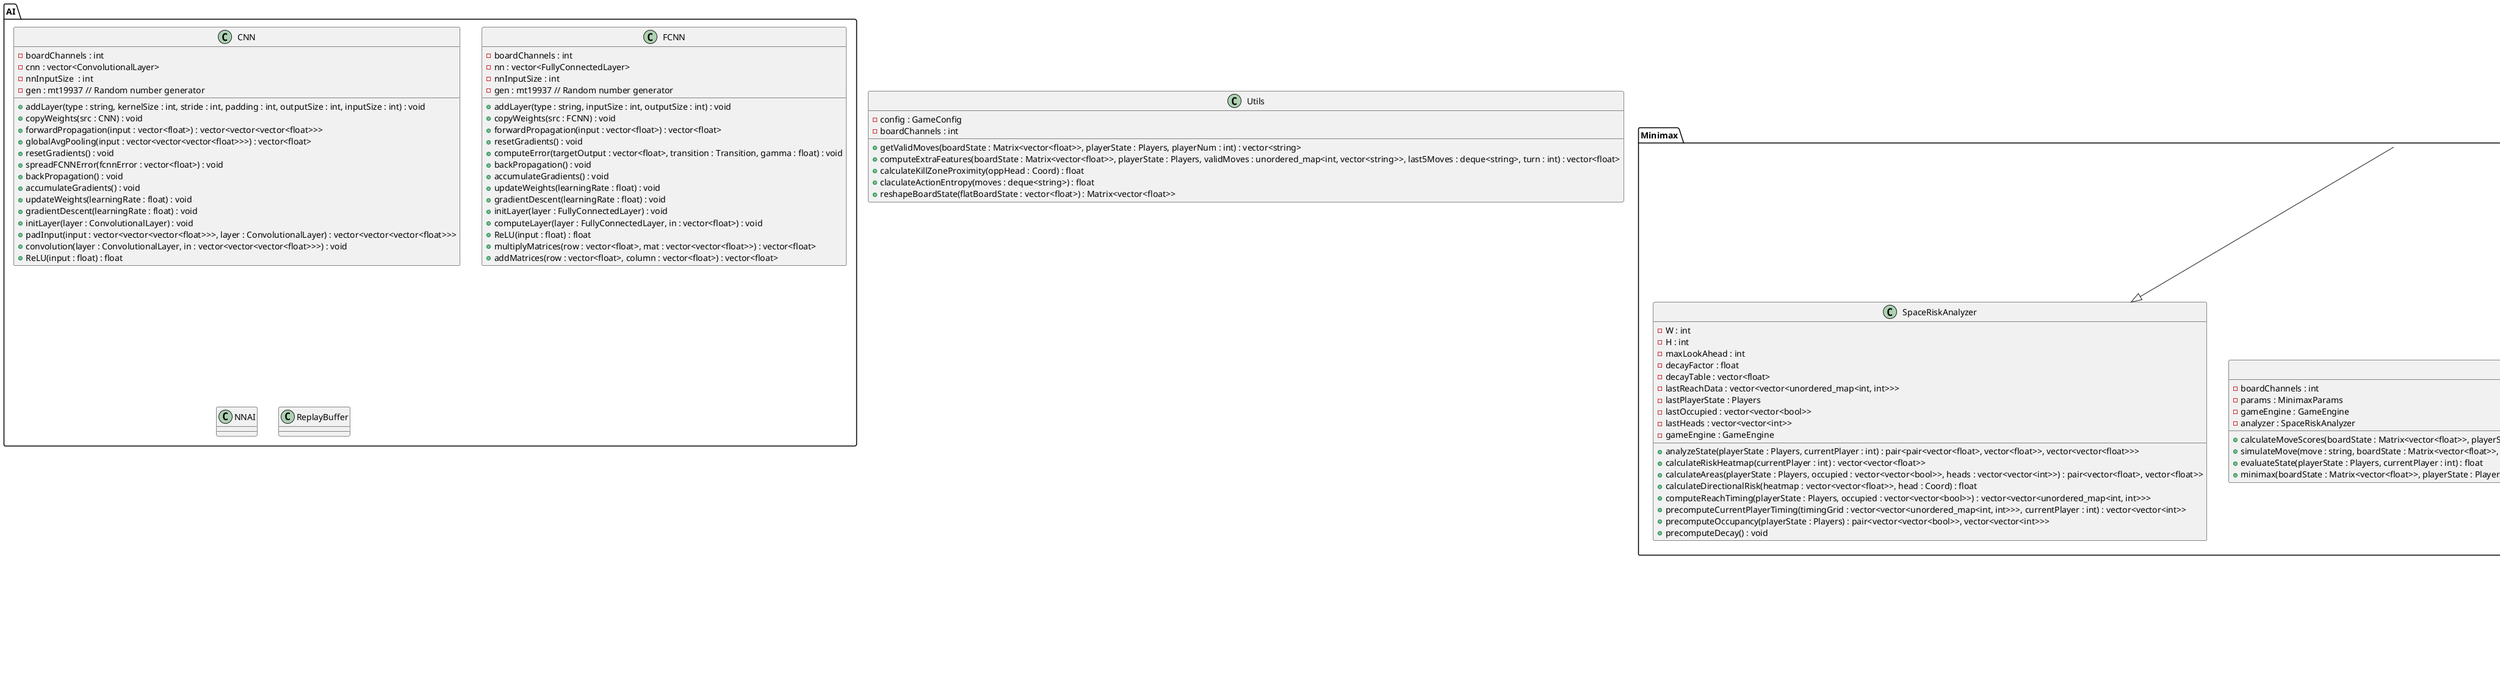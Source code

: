 @startuml MCD

package "AI" {
    class CNN {
        - boardChannels : int
        - cnn : vector<ConvolutionalLayer>
        - nnInputSize  : int
        - gen : mt19937 // Random number generator
        + addLayer(type : string, kernelSize : int, stride : int, padding : int, outputSize : int, inputSize : int) : void
        + copyWeights(src : CNN) : void
        + forwardPropagation(input : vector<float>) : vector<vector<vector<float>>>
        + globalAvgPooling(input : vector<vector<vector<float>>>) : vector<float>
        + resetGradients() : void
        + spreadFCNNError(fcnnError : vector<float>) : void
        + backPropagation() : void
        + accumulateGradients() : void
        + updateWeights(learningRate : float) : void
        + gradientDescent(learningRate : float) : void
        + initLayer(layer : ConvolutionalLayer) : void
        + padInput(input : vector<vector<vector<float>>>, layer : ConvolutionalLayer) : vector<vector<vector<float>>>
        + convolution(layer : ConvolutionalLayer, in : vector<vector<vector<float>>>) : void
        + ReLU(input : float) : float
    }

    class FCNN {
        - boardChannels : int
        - nn : vector<FullyConnectedLayer>
        - nnInputSize : int
        - gen : mt19937 // Random number generator
        + addLayer(type : string, inputSize : int, outputSize : int) : void
        + copyWeights(src : FCNN) : void
        + forwardPropagation(input : vector<float>) : vector<float>
        + resetGradients() : void
        + computeError(targetOutput : vector<float>, transition : Transition, gamma : float) : void
        + backPropagation() : void
        + accumulateGradients() : void
        + updateWeights(learningRate : float) : void
        + gradientDescent(learningRate : float) : void
        + initLayer(layer : FullyConnectedLayer) : void
        + computeLayer(layer : FullyConnectedLayer, in : vector<float>) : void
        + ReLU(input : float) : float
        + multiplyMatrices(row : vector<float>, mat : vector<vector<float>>) : vector<float>
        + addMatrices(row : vector<float>, column : vector<float>) : vector<float>
    }

    class NNAI {
    }

    class ReplayBuffer {
    }
}

package "Minimax" {
    class Minimax {
        - boardChannels : int
        - params : MinimaxParams
        - gameEngine : GameEngine
        - analyzer : SpaceRiskAnalyzer
        + calculateMoveScores(boardState : Matrix<vector<float>>, playerState : Players, turn : int) : unordered_map<string, float>
        + simulateMove(move : string, boardState : Matrix<vector<float>>, playerState : Players, turn : int, playerNum : int) : pair<Matrix<vector<float>>, Players>
        + evaluateState(playerState : Players, currentPlayer : int) : float
        + minimax(boardState : Matrix<vector<float>>, playerState : Players, depth : int, alpha : float, beta : float, currentPlayer : int, turn : int) : pair
    }

    class SpaceRiskAnalyzer {
        - W : int
        - H : int
        - maxLookAhead : int
        - decayFactor : float
        - decayTable : vector<float>
        - lastReachData : vector<vector<unordered_map<int, int>>>
        - lastPlayerState : Players
        - lastOccupied : vector<vector<bool>>
        - lastHeads : vector<vector<int>>
        - gameEngine : GameEngine
        + analyzeState(playerState : Players, currentPlayer : int) : pair<pair<vector<float>, vector<float>>, vector<vector<float>>>
        + calculateRiskHeatmap(currentPlayer : int) : vector<vector<float>>
        + calculateAreas(playerState : Players, occupied : vector<vector<bool>>, heads : vector<vector<int>>) : pair<vector<float>, vector<float>>
        + calculateDirectionalRisk(heatmap : vector<vector<float>>, head : Coord) : float
        + computeReachTiming(playerState : Players, occupied : vector<vector<bool>>) : vector<vector<unordered_map<int, int>>>
        + precomputeCurrentPlayerTiming(timingGrid : vector<vector<unordered_map<int, int>>>, currentPlayer : int) : vector<vector<int>>
        + precomputeOccupancy(playerState : Players) : pair<vector<vector<bool>>, vector<vector<int>>>
        + precomputeDecay() : void
    }
}

package "GameEnginePackage" {
    class GameEngine {
        - playerSelector : PlayerSelector
        - observation : Observation
        - config : GameConfig
        - round : int
        - turn : int
        - numPlayerAlive : int
        - players : Players
        + snakeUpdate() : Players
        + isBound(x : int, y : int) : bool
        + checkDeath(playerState : Players, boardState : vector<float>, playerNum : int) : bool
        + terminalState() : bool
    }

    class Observation {
        - boardChannels : int
        + getObservation() : vector<vector<float>>
        + getPresenceObservationsInd() : pair<int, int>
        + getPlayerHeadInd(playerNum : int) : int
        + getPlayerTailInd(playerNum : int) : int
        + getPlayerBodyInd(playerNum : int) : int
    }

    class PlayerSelector {
        - currentPlayer : Player
        + nextPlayer() : Player
    }
}

class Utils {
    - config : GameConfig
    - boardChannels : int
    + getValidMoves(boardState : Matrix<vector<float>>, playerState : Players, playerNum : int) : vector<string>
    + computeExtraFeatures(boardState : Matrix<vector<float>>, playerState : Players, validMoves : unordered_map<int, vector<string>>, last5Moves : deque<string>, turn : int) : vector<float>
    + calculateKillZoneProximity(oppHead : Coord) : float
    + claculateActionEntropy(moves : deque<string>) : float
    + reshapeBoardState(flatBoardState : vector<float>) : Matrix<vector<float>>
}

Minimax --|> SpaceRiskAnalyzer
Minimax --|> GameEngine

GameEngine --|> PlayerSelector
GameEngine --|> Observation

@enduml